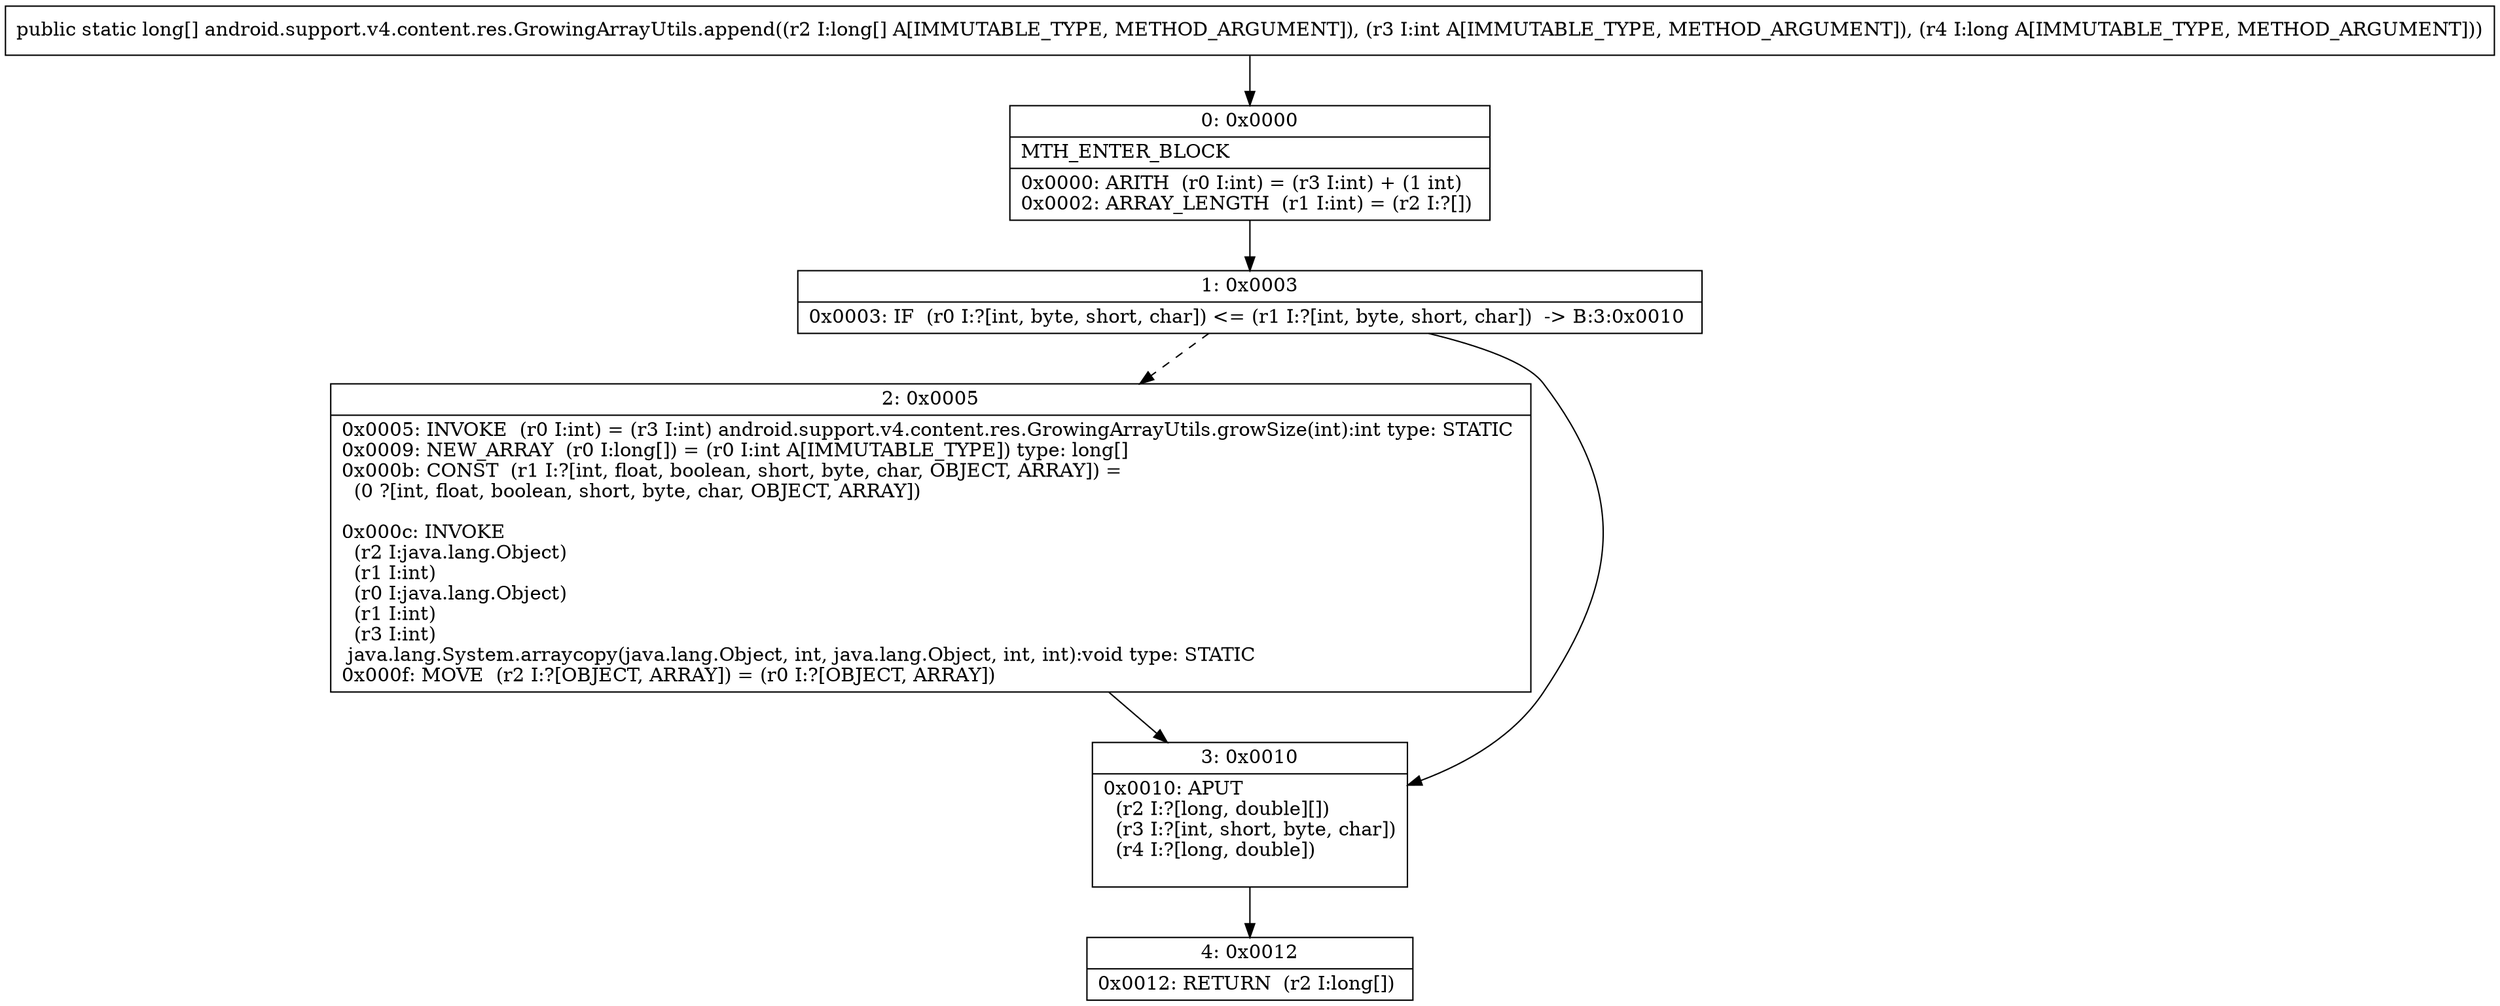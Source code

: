 digraph "CFG forandroid.support.v4.content.res.GrowingArrayUtils.append([JIJ)[J" {
Node_0 [shape=record,label="{0\:\ 0x0000|MTH_ENTER_BLOCK\l|0x0000: ARITH  (r0 I:int) = (r3 I:int) + (1 int) \l0x0002: ARRAY_LENGTH  (r1 I:int) = (r2 I:?[]) \l}"];
Node_1 [shape=record,label="{1\:\ 0x0003|0x0003: IF  (r0 I:?[int, byte, short, char]) \<= (r1 I:?[int, byte, short, char])  \-\> B:3:0x0010 \l}"];
Node_2 [shape=record,label="{2\:\ 0x0005|0x0005: INVOKE  (r0 I:int) = (r3 I:int) android.support.v4.content.res.GrowingArrayUtils.growSize(int):int type: STATIC \l0x0009: NEW_ARRAY  (r0 I:long[]) = (r0 I:int A[IMMUTABLE_TYPE]) type: long[] \l0x000b: CONST  (r1 I:?[int, float, boolean, short, byte, char, OBJECT, ARRAY]) = \l  (0 ?[int, float, boolean, short, byte, char, OBJECT, ARRAY])\l \l0x000c: INVOKE  \l  (r2 I:java.lang.Object)\l  (r1 I:int)\l  (r0 I:java.lang.Object)\l  (r1 I:int)\l  (r3 I:int)\l java.lang.System.arraycopy(java.lang.Object, int, java.lang.Object, int, int):void type: STATIC \l0x000f: MOVE  (r2 I:?[OBJECT, ARRAY]) = (r0 I:?[OBJECT, ARRAY]) \l}"];
Node_3 [shape=record,label="{3\:\ 0x0010|0x0010: APUT  \l  (r2 I:?[long, double][])\l  (r3 I:?[int, short, byte, char])\l  (r4 I:?[long, double])\l \l}"];
Node_4 [shape=record,label="{4\:\ 0x0012|0x0012: RETURN  (r2 I:long[]) \l}"];
MethodNode[shape=record,label="{public static long[] android.support.v4.content.res.GrowingArrayUtils.append((r2 I:long[] A[IMMUTABLE_TYPE, METHOD_ARGUMENT]), (r3 I:int A[IMMUTABLE_TYPE, METHOD_ARGUMENT]), (r4 I:long A[IMMUTABLE_TYPE, METHOD_ARGUMENT])) }"];
MethodNode -> Node_0;
Node_0 -> Node_1;
Node_1 -> Node_2[style=dashed];
Node_1 -> Node_3;
Node_2 -> Node_3;
Node_3 -> Node_4;
}

